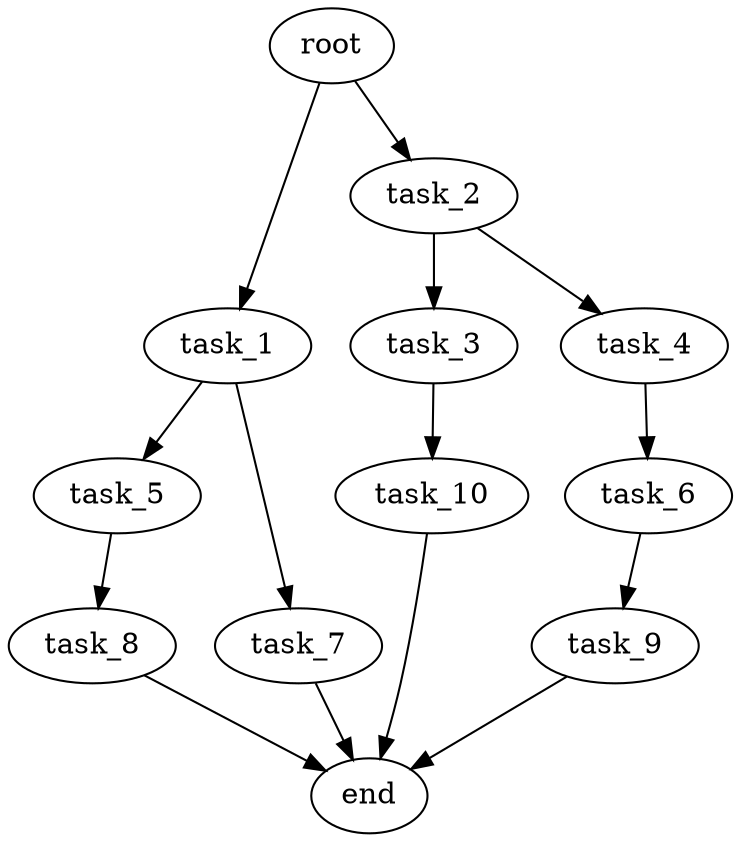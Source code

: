 digraph G {
  root [size="0.000000e+00"];
  task_1 [size="7.627483e+10"];
  task_2 [size="5.398397e+10"];
  task_3 [size="7.788479e+10"];
  task_4 [size="5.308233e+10"];
  task_5 [size="1.571324e+08"];
  task_6 [size="3.248319e+10"];
  task_7 [size="2.045727e+09"];
  task_8 [size="9.291695e+10"];
  task_9 [size="8.788432e+10"];
  task_10 [size="8.318339e+10"];
  end [size="0.000000e+00"];

  root -> task_1 [size="1.000000e-12"];
  root -> task_2 [size="1.000000e-12"];
  task_1 -> task_5 [size="1.571324e+06"];
  task_1 -> task_7 [size="2.045727e+07"];
  task_2 -> task_3 [size="7.788479e+08"];
  task_2 -> task_4 [size="5.308233e+08"];
  task_3 -> task_10 [size="8.318339e+08"];
  task_4 -> task_6 [size="3.248319e+08"];
  task_5 -> task_8 [size="9.291695e+08"];
  task_6 -> task_9 [size="8.788432e+08"];
  task_7 -> end [size="1.000000e-12"];
  task_8 -> end [size="1.000000e-12"];
  task_9 -> end [size="1.000000e-12"];
  task_10 -> end [size="1.000000e-12"];
}
